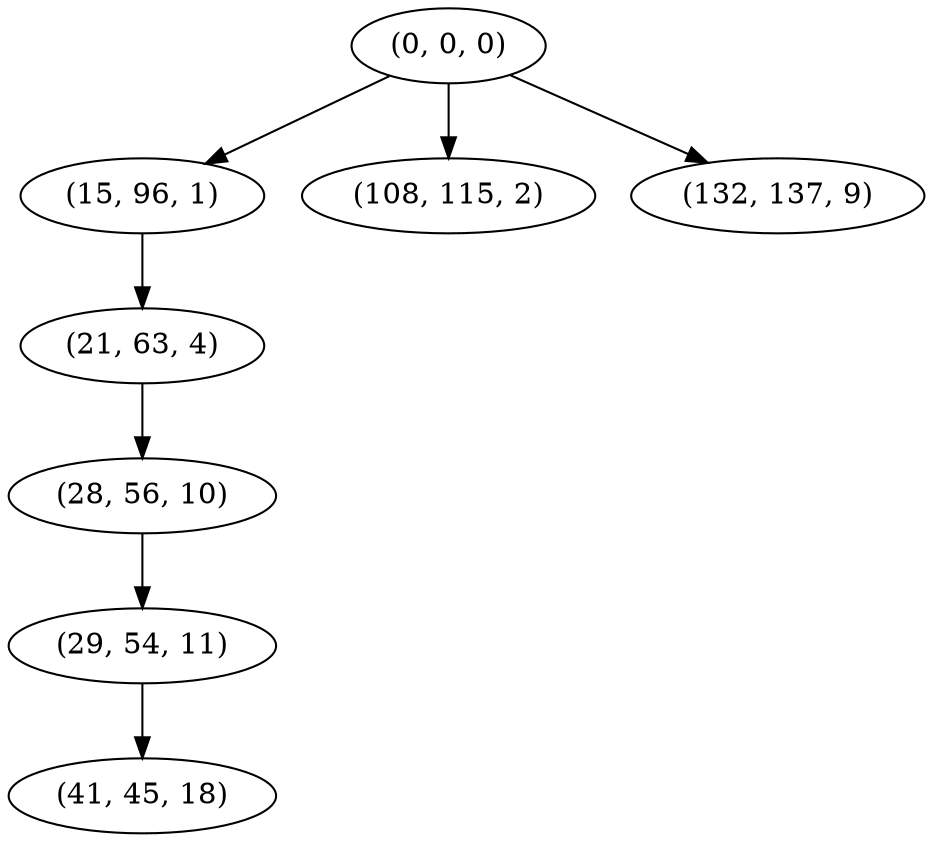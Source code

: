 digraph tree {
    "(0, 0, 0)";
    "(15, 96, 1)";
    "(21, 63, 4)";
    "(28, 56, 10)";
    "(29, 54, 11)";
    "(41, 45, 18)";
    "(108, 115, 2)";
    "(132, 137, 9)";
    "(0, 0, 0)" -> "(15, 96, 1)";
    "(0, 0, 0)" -> "(108, 115, 2)";
    "(0, 0, 0)" -> "(132, 137, 9)";
    "(15, 96, 1)" -> "(21, 63, 4)";
    "(21, 63, 4)" -> "(28, 56, 10)";
    "(28, 56, 10)" -> "(29, 54, 11)";
    "(29, 54, 11)" -> "(41, 45, 18)";
}
